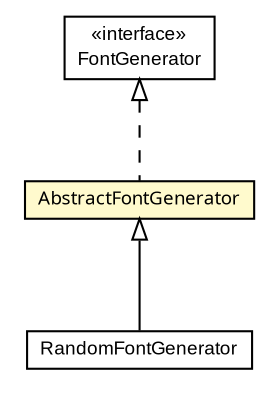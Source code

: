 #!/usr/local/bin/dot
#
# Class diagram 
# Generated by UmlGraph version 4.6 (http://www.spinellis.gr/sw/umlgraph)
#

digraph G {
	edge [fontname="arial",fontsize=10,labelfontname="arial",labelfontsize=10];
	node [fontname="arial",fontsize=10,shape=plaintext];
	// com.octo.captcha.component.image.fontgenerator.RandomFontGenerator
	c8196 [label=<<table border="0" cellborder="1" cellspacing="0" cellpadding="2" port="p" href="./RandomFontGenerator.html">
		<tr><td><table border="0" cellspacing="0" cellpadding="1">
			<tr><td> RandomFontGenerator </td></tr>
		</table></td></tr>
		</table>>, fontname="arial", fontcolor="black", fontsize=9.0];
	// com.octo.captcha.component.image.fontgenerator.FontGenerator
	c8197 [label=<<table border="0" cellborder="1" cellspacing="0" cellpadding="2" port="p" href="./FontGenerator.html">
		<tr><td><table border="0" cellspacing="0" cellpadding="1">
			<tr><td> &laquo;interface&raquo; </td></tr>
			<tr><td> FontGenerator </td></tr>
		</table></td></tr>
		</table>>, fontname="arial", fontcolor="black", fontsize=9.0];
	// com.octo.captcha.component.image.fontgenerator.AbstractFontGenerator
	c8199 [label=<<table border="0" cellborder="1" cellspacing="0" cellpadding="2" port="p" bgcolor="lemonChiffon" href="./AbstractFontGenerator.html">
		<tr><td><table border="0" cellspacing="0" cellpadding="1">
			<tr><td><font face="ariali"> AbstractFontGenerator </font></td></tr>
		</table></td></tr>
		</table>>, fontname="arial", fontcolor="black", fontsize=9.0];
	//com.octo.captcha.component.image.fontgenerator.RandomFontGenerator extends com.octo.captcha.component.image.fontgenerator.AbstractFontGenerator
	c8199:p -> c8196:p [dir=back,arrowtail=empty];
	//com.octo.captcha.component.image.fontgenerator.AbstractFontGenerator implements com.octo.captcha.component.image.fontgenerator.FontGenerator
	c8197:p -> c8199:p [dir=back,arrowtail=empty,style=dashed];
}

